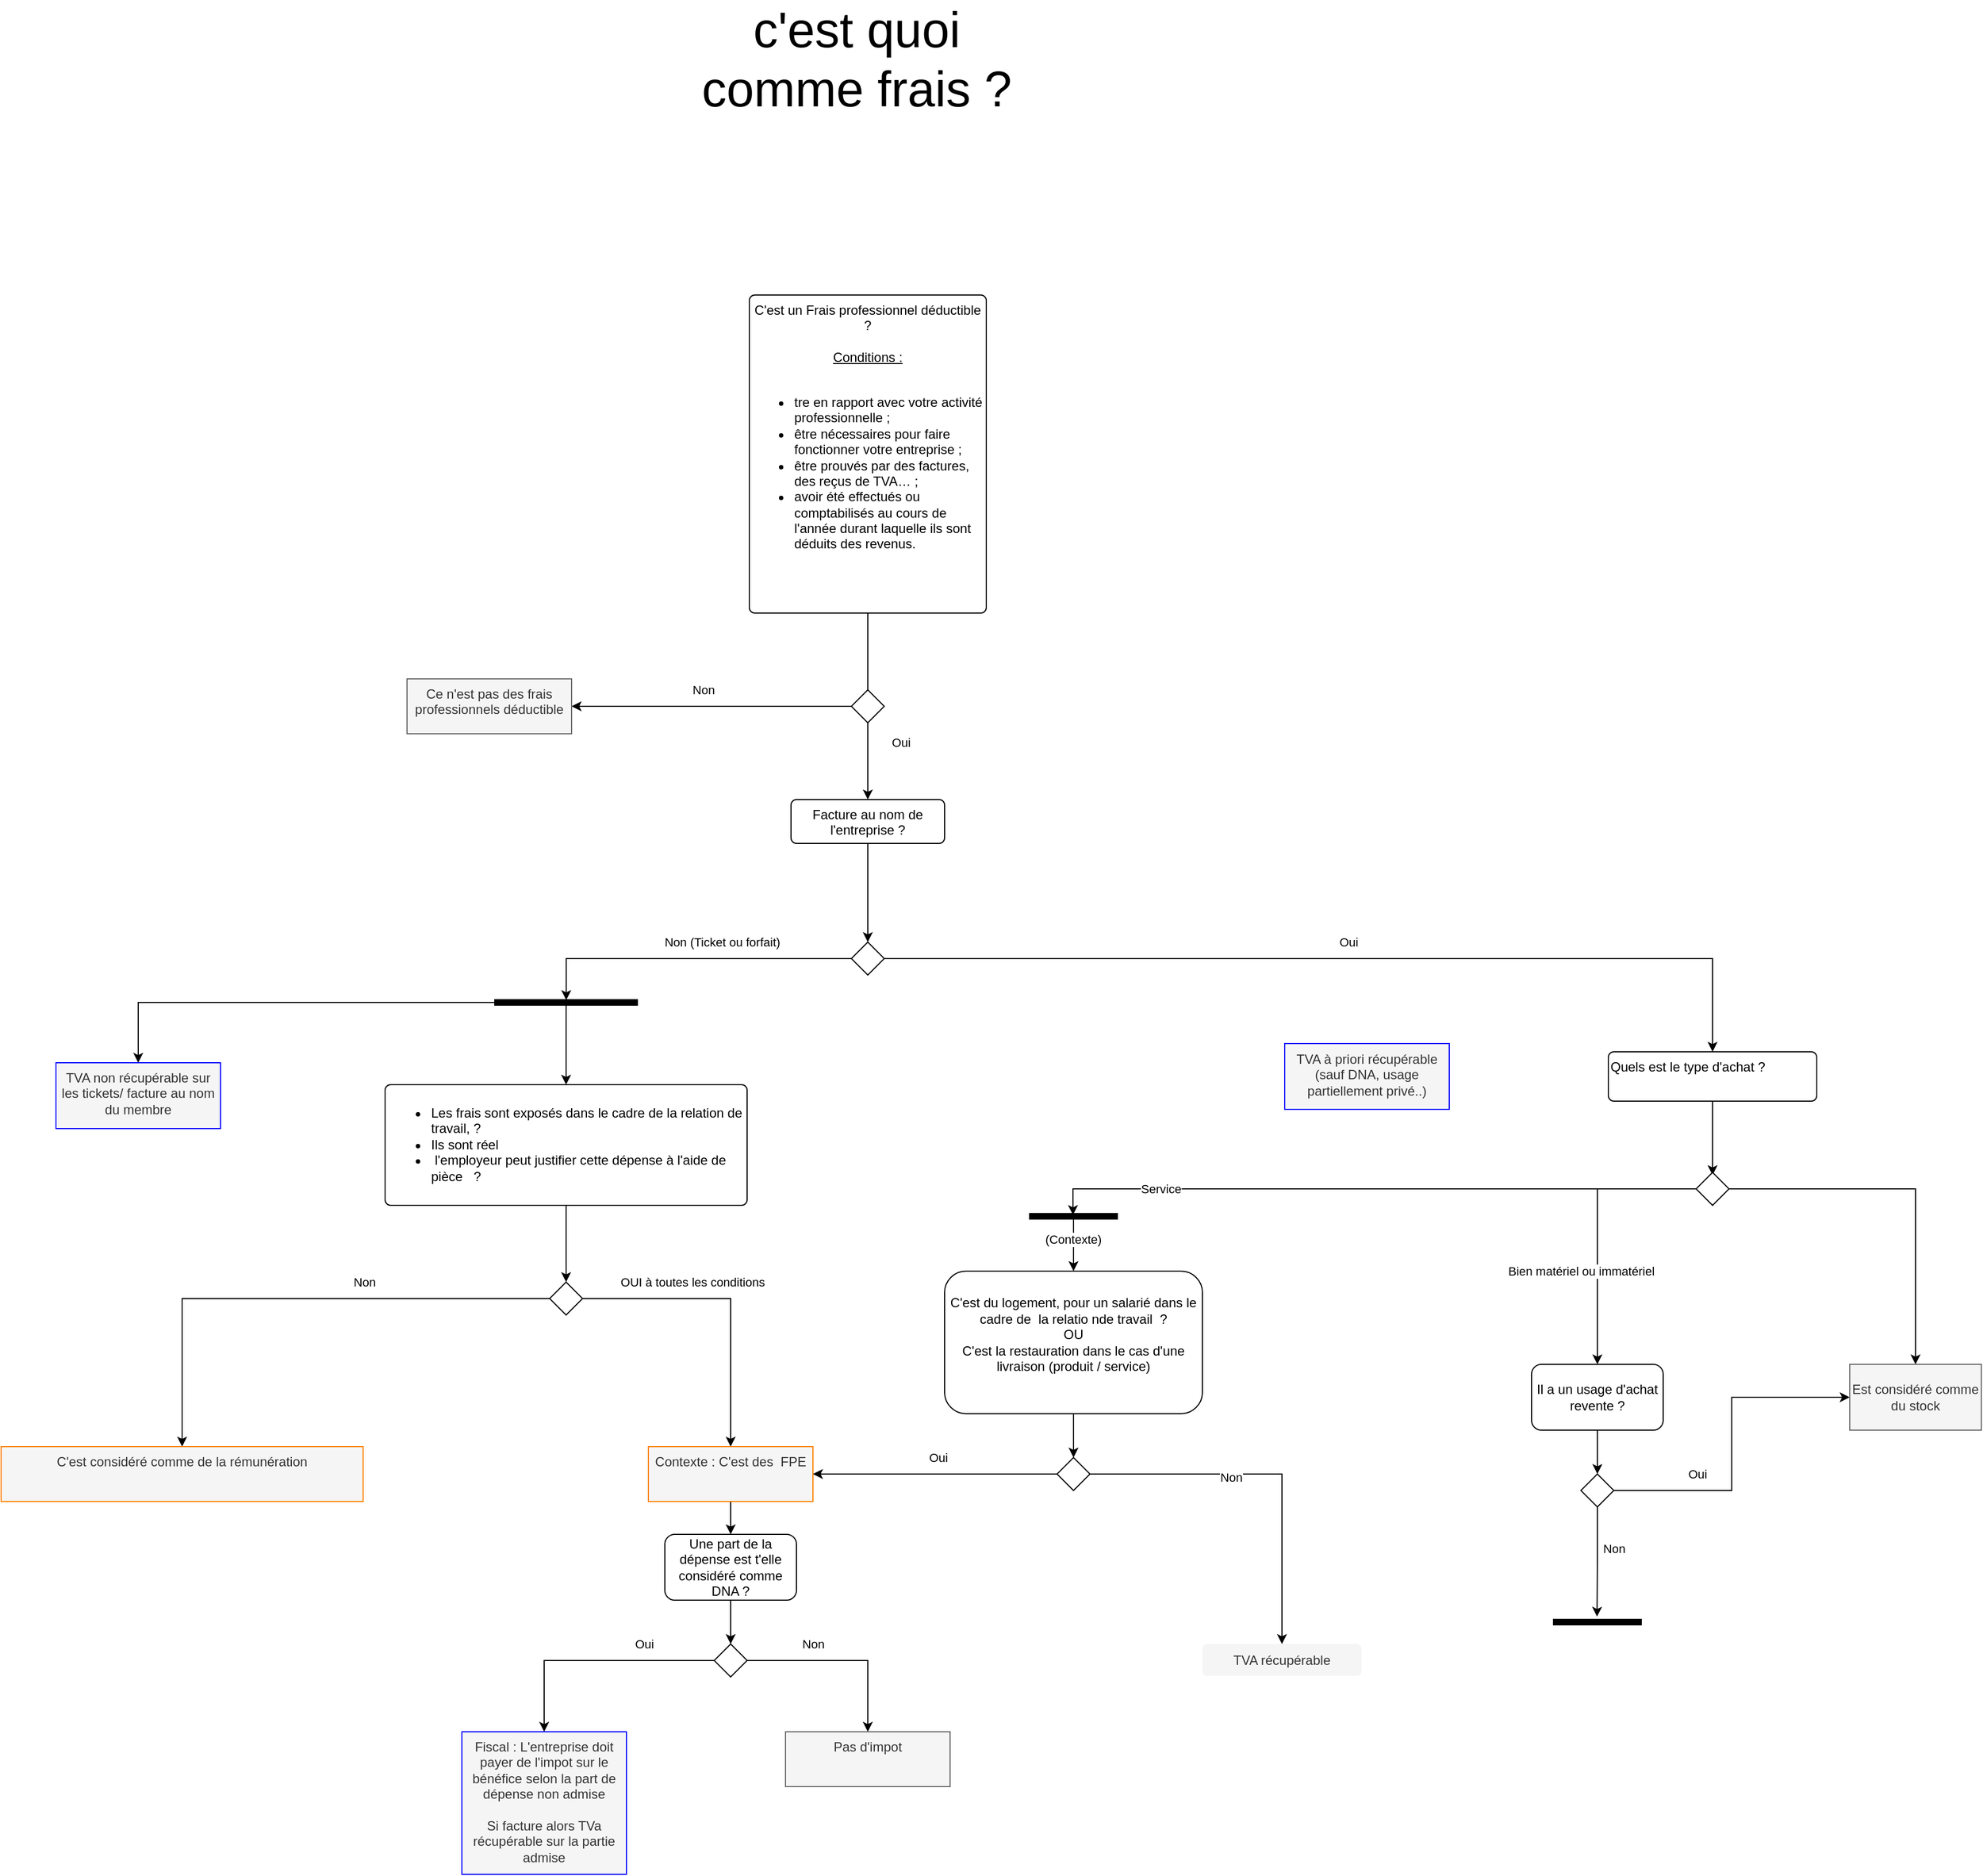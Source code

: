 <mxfile version="21.0.10" type="github">
  <diagram name="Page-1" id="Cz1DcCV8kcju5Lz9-Ll6">
    <mxGraphModel dx="2422" dy="2020" grid="1" gridSize="10" guides="1" tooltips="1" connect="1" arrows="1" fold="1" page="1" pageScale="1" pageWidth="827" pageHeight="1169" math="0" shadow="0">
      <root>
        <mxCell id="0" />
        <mxCell id="1" parent="0" />
        <mxCell id="Hf8lr7uTCe2eLLUQD9QN-1" value="&lt;font style=&quot;font-size: 45px;&quot;&gt;c&#39;est quoi comme frais ? &lt;/font&gt;" style="text;html=1;strokeColor=none;fillColor=none;align=center;verticalAlign=middle;whiteSpace=wrap;rounded=0;" vertex="1" parent="1">
          <mxGeometry x="250" y="-200" width="300" height="30" as="geometry" />
        </mxCell>
        <mxCell id="Hf8lr7uTCe2eLLUQD9QN-7" style="edgeStyle=orthogonalEdgeStyle;rounded=0;orthogonalLoop=1;jettySize=auto;html=1;entryX=0.5;entryY=0;entryDx=0;entryDy=0;" edge="1" parent="1" source="Hf8lr7uTCe2eLLUQD9QN-86" target="Hf8lr7uTCe2eLLUQD9QN-6">
          <mxGeometry relative="1" as="geometry" />
        </mxCell>
        <mxCell id="Hf8lr7uTCe2eLLUQD9QN-42" style="edgeStyle=orthogonalEdgeStyle;rounded=0;orthogonalLoop=1;jettySize=auto;html=1;exitX=1;exitY=0.5;exitDx=0;exitDy=0;" edge="1" parent="1" source="Hf8lr7uTCe2eLLUQD9QN-3" target="Hf8lr7uTCe2eLLUQD9QN-41">
          <mxGeometry relative="1" as="geometry" />
        </mxCell>
        <mxCell id="Hf8lr7uTCe2eLLUQD9QN-43" value="Oui" style="edgeLabel;html=1;align=center;verticalAlign=middle;resizable=0;points=[];" vertex="1" connectable="0" parent="Hf8lr7uTCe2eLLUQD9QN-42">
          <mxGeometry x="0.007" y="3" relative="1" as="geometry">
            <mxPoint y="-12" as="offset" />
          </mxGeometry>
        </mxCell>
        <mxCell id="Hf8lr7uTCe2eLLUQD9QN-3" value="" style="rhombus;" vertex="1" parent="1">
          <mxGeometry x="395" y="620" width="30" height="30" as="geometry" />
        </mxCell>
        <mxCell id="Hf8lr7uTCe2eLLUQD9QN-22" value="" style="edgeStyle=orthogonalEdgeStyle;rounded=0;orthogonalLoop=1;jettySize=auto;html=1;" edge="1" parent="1" source="Hf8lr7uTCe2eLLUQD9QN-4" target="Hf8lr7uTCe2eLLUQD9QN-3">
          <mxGeometry relative="1" as="geometry" />
        </mxCell>
        <mxCell id="Hf8lr7uTCe2eLLUQD9QN-4" value="Facture au nom de l&#39;entreprise ?" style="html=1;align=center;verticalAlign=top;rounded=1;absoluteArcSize=1;arcSize=10;dashed=0;whiteSpace=wrap;" vertex="1" parent="1">
          <mxGeometry x="340" y="490" width="140" height="40" as="geometry" />
        </mxCell>
        <mxCell id="Hf8lr7uTCe2eLLUQD9QN-11" value="" style="edgeStyle=orthogonalEdgeStyle;rounded=0;orthogonalLoop=1;jettySize=auto;html=1;" edge="1" parent="1" source="Hf8lr7uTCe2eLLUQD9QN-6" target="Hf8lr7uTCe2eLLUQD9QN-10">
          <mxGeometry relative="1" as="geometry" />
        </mxCell>
        <mxCell id="Hf8lr7uTCe2eLLUQD9QN-6" value="&lt;div align=&quot;left&quot;&gt;&lt;ul&gt;&lt;li&gt;Les frais sont exposés dans le cadre de la relation de travail, ?&lt;br&gt;&lt;/li&gt;&lt;li&gt;Ils sont réel&lt;/li&gt;&lt;li&gt;&amp;nbsp;l&#39;employeur peut justifier cette dépense à l&#39;aide de pièce &amp;nbsp; ? &lt;/li&gt;&lt;/ul&gt;&lt;/div&gt;" style="html=1;align=left;verticalAlign=top;rounded=1;absoluteArcSize=1;arcSize=10;dashed=0;whiteSpace=wrap;" vertex="1" parent="1">
          <mxGeometry x="-30" y="750" width="330" height="110" as="geometry" />
        </mxCell>
        <mxCell id="Hf8lr7uTCe2eLLUQD9QN-13" style="edgeStyle=orthogonalEdgeStyle;rounded=0;orthogonalLoop=1;jettySize=auto;html=1;exitX=0;exitY=0.5;exitDx=0;exitDy=0;" edge="1" parent="1" source="Hf8lr7uTCe2eLLUQD9QN-10" target="Hf8lr7uTCe2eLLUQD9QN-12">
          <mxGeometry relative="1" as="geometry" />
        </mxCell>
        <mxCell id="Hf8lr7uTCe2eLLUQD9QN-14" value="Non" style="edgeLabel;html=1;align=center;verticalAlign=middle;resizable=0;points=[];" vertex="1" connectable="0" parent="Hf8lr7uTCe2eLLUQD9QN-13">
          <mxGeometry x="-0.279" relative="1" as="geometry">
            <mxPoint y="-15" as="offset" />
          </mxGeometry>
        </mxCell>
        <mxCell id="Hf8lr7uTCe2eLLUQD9QN-16" style="edgeStyle=orthogonalEdgeStyle;rounded=0;orthogonalLoop=1;jettySize=auto;html=1;exitX=1;exitY=0.5;exitDx=0;exitDy=0;" edge="1" parent="1" source="Hf8lr7uTCe2eLLUQD9QN-10" target="Hf8lr7uTCe2eLLUQD9QN-15">
          <mxGeometry relative="1" as="geometry" />
        </mxCell>
        <mxCell id="Hf8lr7uTCe2eLLUQD9QN-28" value="OUI à toutes les conditions" style="edgeLabel;html=1;align=center;verticalAlign=middle;resizable=0;points=[];" vertex="1" connectable="0" parent="Hf8lr7uTCe2eLLUQD9QN-16">
          <mxGeometry x="-0.358" relative="1" as="geometry">
            <mxPoint x="13" y="-15" as="offset" />
          </mxGeometry>
        </mxCell>
        <mxCell id="Hf8lr7uTCe2eLLUQD9QN-10" value="" style="rhombus;" vertex="1" parent="1">
          <mxGeometry x="120" y="930" width="30" height="30" as="geometry" />
        </mxCell>
        <mxCell id="Hf8lr7uTCe2eLLUQD9QN-12" value="&lt;div align=&quot;center&quot;&gt;C&#39;est considéré comme de la rémunération&lt;/div&gt;" style="html=1;align=center;verticalAlign=top;rounded=0;absoluteArcSize=1;arcSize=10;dashed=0;whiteSpace=wrap;shadow=0;fillColor=#f5f5f5;strokeColor=#FF8000;fontColor=#333333;" vertex="1" parent="1">
          <mxGeometry x="-380" y="1080" width="330" height="50" as="geometry" />
        </mxCell>
        <mxCell id="Hf8lr7uTCe2eLLUQD9QN-33" value="" style="edgeStyle=orthogonalEdgeStyle;rounded=0;orthogonalLoop=1;jettySize=auto;html=1;" edge="1" parent="1" source="Hf8lr7uTCe2eLLUQD9QN-15" target="Hf8lr7uTCe2eLLUQD9QN-32">
          <mxGeometry relative="1" as="geometry" />
        </mxCell>
        <mxCell id="Hf8lr7uTCe2eLLUQD9QN-15" value="&lt;div align=&quot;center&quot;&gt;Contexte : C&#39;est des&amp;nbsp; FPE&lt;br&gt;&lt;/div&gt;" style="html=1;align=center;verticalAlign=top;rounded=0;absoluteArcSize=1;arcSize=10;dashed=0;whiteSpace=wrap;shadow=0;fillColor=#f5f5f5;fontColor=#333333;strokeColor=#FF8000;" vertex="1" parent="1">
          <mxGeometry x="210" y="1080" width="150" height="50" as="geometry" />
        </mxCell>
        <mxCell id="Hf8lr7uTCe2eLLUQD9QN-19" style="edgeStyle=orthogonalEdgeStyle;rounded=0;orthogonalLoop=1;jettySize=auto;html=1;exitX=0.5;exitY=1;exitDx=0;exitDy=0;" edge="1" parent="1" source="Hf8lr7uTCe2eLLUQD9QN-17" target="Hf8lr7uTCe2eLLUQD9QN-4">
          <mxGeometry relative="1" as="geometry" />
        </mxCell>
        <mxCell id="Hf8lr7uTCe2eLLUQD9QN-23" value="Oui" style="edgeLabel;html=1;align=center;verticalAlign=middle;resizable=0;points=[];" vertex="1" connectable="0" parent="Hf8lr7uTCe2eLLUQD9QN-19">
          <mxGeometry x="0.387" y="-2" relative="1" as="geometry">
            <mxPoint x="32" as="offset" />
          </mxGeometry>
        </mxCell>
        <mxCell id="Hf8lr7uTCe2eLLUQD9QN-17" value="&lt;div&gt;C&#39;est un Frais professionnel déductible ?&lt;/div&gt;&lt;div&gt;&lt;br&gt;&lt;/div&gt;&lt;div&gt;&lt;u&gt;Conditions :&lt;/u&gt;&lt;/div&gt;&lt;div align=&quot;left&quot;&gt;&lt;u&gt;&lt;br&gt;&lt;/u&gt;&lt;/div&gt;&lt;div align=&quot;left&quot;&gt;&lt;ul&gt;&lt;li&gt;tre en rapport avec votre activité professionnelle&amp;nbsp;;&lt;/li&gt;&lt;li&gt;être nécessaires pour faire fonctionner votre entreprise&amp;nbsp;;&lt;/li&gt;&lt;li&gt;être prouvés par des factures, des reçus de TVA…&amp;nbsp;;&lt;/li&gt;&lt;li&gt;avoir été effectués ou comptabilisés au cours de l&#39;année durant laquelle ils sont déduits des revenus.&lt;/li&gt;&lt;/ul&gt;&lt;/div&gt;&lt;div&gt;&lt;br&gt;&lt;/div&gt;&lt;div&gt;&lt;br&gt;&lt;/div&gt;&lt;div&gt;&lt;br&gt;&lt;/div&gt;" style="html=1;align=center;verticalAlign=top;rounded=1;absoluteArcSize=1;arcSize=10;dashed=0;whiteSpace=wrap;" vertex="1" parent="1">
          <mxGeometry x="302" y="30" width="216" height="290" as="geometry" />
        </mxCell>
        <mxCell id="Hf8lr7uTCe2eLLUQD9QN-25" value="" style="edgeStyle=orthogonalEdgeStyle;rounded=0;orthogonalLoop=1;jettySize=auto;html=1;" edge="1" parent="1" source="Hf8lr7uTCe2eLLUQD9QN-21" target="Hf8lr7uTCe2eLLUQD9QN-24">
          <mxGeometry relative="1" as="geometry" />
        </mxCell>
        <mxCell id="Hf8lr7uTCe2eLLUQD9QN-26" value="Non" style="edgeLabel;html=1;align=center;verticalAlign=middle;resizable=0;points=[];" vertex="1" connectable="0" parent="Hf8lr7uTCe2eLLUQD9QN-25">
          <mxGeometry x="0.098" y="1" relative="1" as="geometry">
            <mxPoint x="5" y="-16" as="offset" />
          </mxGeometry>
        </mxCell>
        <mxCell id="Hf8lr7uTCe2eLLUQD9QN-21" value="" style="rhombus;" vertex="1" parent="1">
          <mxGeometry x="395" y="390" width="30" height="30" as="geometry" />
        </mxCell>
        <mxCell id="Hf8lr7uTCe2eLLUQD9QN-24" value="Ce n&#39;est pas des frais professionnels déductible" style="html=1;align=center;verticalAlign=top;rounded=0;absoluteArcSize=1;arcSize=10;dashed=0;whiteSpace=wrap;shadow=0;fillColor=#f5f5f5;fontColor=#333333;strokeColor=#666666;" vertex="1" parent="1">
          <mxGeometry x="-10" y="380" width="150" height="50" as="geometry" />
        </mxCell>
        <mxCell id="Hf8lr7uTCe2eLLUQD9QN-36" style="edgeStyle=orthogonalEdgeStyle;rounded=0;orthogonalLoop=1;jettySize=auto;html=1;exitX=1;exitY=0.5;exitDx=0;exitDy=0;" edge="1" parent="1" source="Hf8lr7uTCe2eLLUQD9QN-30" target="Hf8lr7uTCe2eLLUQD9QN-35">
          <mxGeometry relative="1" as="geometry" />
        </mxCell>
        <mxCell id="Hf8lr7uTCe2eLLUQD9QN-40" value="Non" style="edgeLabel;html=1;align=center;verticalAlign=middle;resizable=0;points=[];" vertex="1" connectable="0" parent="Hf8lr7uTCe2eLLUQD9QN-36">
          <mxGeometry x="-0.128" y="-2" relative="1" as="geometry">
            <mxPoint x="-17" y="-17" as="offset" />
          </mxGeometry>
        </mxCell>
        <mxCell id="Hf8lr7uTCe2eLLUQD9QN-38" style="edgeStyle=orthogonalEdgeStyle;rounded=0;orthogonalLoop=1;jettySize=auto;html=1;exitX=0;exitY=0.5;exitDx=0;exitDy=0;entryX=0.5;entryY=0;entryDx=0;entryDy=0;" edge="1" parent="1" source="Hf8lr7uTCe2eLLUQD9QN-30" target="Hf8lr7uTCe2eLLUQD9QN-37">
          <mxGeometry relative="1" as="geometry" />
        </mxCell>
        <mxCell id="Hf8lr7uTCe2eLLUQD9QN-39" value="Oui" style="edgeLabel;html=1;align=center;verticalAlign=middle;resizable=0;points=[];" vertex="1" connectable="0" parent="Hf8lr7uTCe2eLLUQD9QN-38">
          <mxGeometry x="-0.414" relative="1" as="geometry">
            <mxPoint y="-15" as="offset" />
          </mxGeometry>
        </mxCell>
        <mxCell id="Hf8lr7uTCe2eLLUQD9QN-30" value="" style="rhombus;" vertex="1" parent="1">
          <mxGeometry x="270" y="1260" width="30" height="30" as="geometry" />
        </mxCell>
        <mxCell id="Hf8lr7uTCe2eLLUQD9QN-34" value="" style="edgeStyle=orthogonalEdgeStyle;rounded=0;orthogonalLoop=1;jettySize=auto;html=1;" edge="1" parent="1" source="Hf8lr7uTCe2eLLUQD9QN-32" target="Hf8lr7uTCe2eLLUQD9QN-30">
          <mxGeometry relative="1" as="geometry" />
        </mxCell>
        <mxCell id="Hf8lr7uTCe2eLLUQD9QN-32" value="Une part de la dépense est t&#39;elle considéré comme DNA ? " style="rounded=1;whiteSpace=wrap;html=1;" vertex="1" parent="1">
          <mxGeometry x="225" y="1160" width="120" height="60" as="geometry" />
        </mxCell>
        <mxCell id="Hf8lr7uTCe2eLLUQD9QN-35" value="Pas d&#39;impot" style="html=1;align=center;verticalAlign=top;rounded=0;absoluteArcSize=1;arcSize=10;dashed=0;whiteSpace=wrap;shadow=0;fillColor=#f5f5f5;fontColor=#333333;strokeColor=#666666;" vertex="1" parent="1">
          <mxGeometry x="335" y="1340" width="150" height="50" as="geometry" />
        </mxCell>
        <mxCell id="Hf8lr7uTCe2eLLUQD9QN-37" value="&lt;div align=&quot;center&quot;&gt;Fiscal : L&#39;entreprise doit payer de l&#39;impot sur le bénéfice selon la part de dépense non admise&lt;/div&gt;&lt;div align=&quot;center&quot;&gt;&lt;br&gt;&lt;/div&gt;&lt;div align=&quot;center&quot;&gt;Si facture alors TVa récupérable sur la partie admise&lt;br&gt;&lt;/div&gt;" style="html=1;align=center;verticalAlign=top;rounded=0;absoluteArcSize=1;arcSize=10;dashed=0;whiteSpace=wrap;shadow=0;fillColor=#f5f5f5;fontColor=#333333;strokeColor=#0000FF;" vertex="1" parent="1">
          <mxGeometry x="40" y="1340" width="150" height="130" as="geometry" />
        </mxCell>
        <mxCell id="Hf8lr7uTCe2eLLUQD9QN-45" value="" style="edgeStyle=orthogonalEdgeStyle;rounded=0;orthogonalLoop=1;jettySize=auto;html=1;" edge="1" parent="1" source="Hf8lr7uTCe2eLLUQD9QN-41">
          <mxGeometry relative="1" as="geometry">
            <mxPoint x="1180" y="832.5" as="targetPoint" />
          </mxGeometry>
        </mxCell>
        <mxCell id="Hf8lr7uTCe2eLLUQD9QN-41" value="&lt;div align=&quot;left&quot;&gt;Quels est le type d&#39;achat ?&lt;br&gt;&lt;/div&gt;" style="html=1;align=left;verticalAlign=top;rounded=1;absoluteArcSize=1;arcSize=10;dashed=0;whiteSpace=wrap;" vertex="1" parent="1">
          <mxGeometry x="1085" y="720" width="190" height="45" as="geometry" />
        </mxCell>
        <mxCell id="Hf8lr7uTCe2eLLUQD9QN-48" style="edgeStyle=orthogonalEdgeStyle;rounded=0;orthogonalLoop=1;jettySize=auto;html=1;exitX=0;exitY=0.5;exitDx=0;exitDy=0;" edge="1" parent="1" source="Hf8lr7uTCe2eLLUQD9QN-46" target="Hf8lr7uTCe2eLLUQD9QN-47">
          <mxGeometry relative="1" as="geometry" />
        </mxCell>
        <mxCell id="Hf8lr7uTCe2eLLUQD9QN-49" value="Bien matériel ou immatériel" style="edgeLabel;html=1;align=center;verticalAlign=middle;resizable=0;points=[];" vertex="1" connectable="0" parent="Hf8lr7uTCe2eLLUQD9QN-48">
          <mxGeometry x="-0.234" relative="1" as="geometry">
            <mxPoint x="-15" y="69" as="offset" />
          </mxGeometry>
        </mxCell>
        <mxCell id="Hf8lr7uTCe2eLLUQD9QN-51" style="edgeStyle=orthogonalEdgeStyle;rounded=0;orthogonalLoop=1;jettySize=auto;html=1;exitX=0;exitY=0.5;exitDx=0;exitDy=0;entryX=0.738;entryY=0.494;entryDx=0;entryDy=0;entryPerimeter=0;" edge="1" parent="1" source="Hf8lr7uTCe2eLLUQD9QN-46" target="Hf8lr7uTCe2eLLUQD9QN-95">
          <mxGeometry relative="1" as="geometry">
            <mxPoint x="707.58" y="946.355" as="targetPoint" />
          </mxGeometry>
        </mxCell>
        <mxCell id="Hf8lr7uTCe2eLLUQD9QN-64" value="Service" style="edgeLabel;html=1;align=center;verticalAlign=middle;resizable=0;points=[];" vertex="1" connectable="0" parent="Hf8lr7uTCe2eLLUQD9QN-51">
          <mxGeometry x="0.621" y="1" relative="1" as="geometry">
            <mxPoint x="-9" y="-1" as="offset" />
          </mxGeometry>
        </mxCell>
        <mxCell id="Hf8lr7uTCe2eLLUQD9QN-63" style="edgeStyle=orthogonalEdgeStyle;rounded=0;orthogonalLoop=1;jettySize=auto;html=1;exitX=1;exitY=0.5;exitDx=0;exitDy=0;" edge="1" parent="1" source="Hf8lr7uTCe2eLLUQD9QN-46" target="Hf8lr7uTCe2eLLUQD9QN-62">
          <mxGeometry relative="1" as="geometry" />
        </mxCell>
        <mxCell id="Hf8lr7uTCe2eLLUQD9QN-46" value="" style="rhombus;" vertex="1" parent="1">
          <mxGeometry x="1165" y="830" width="30" height="30" as="geometry" />
        </mxCell>
        <mxCell id="Hf8lr7uTCe2eLLUQD9QN-61" style="edgeStyle=orthogonalEdgeStyle;rounded=0;orthogonalLoop=1;jettySize=auto;html=1;exitX=0.5;exitY=1;exitDx=0;exitDy=0;entryX=0.5;entryY=0;entryDx=0;entryDy=0;" edge="1" parent="1" source="Hf8lr7uTCe2eLLUQD9QN-47" target="Hf8lr7uTCe2eLLUQD9QN-60">
          <mxGeometry relative="1" as="geometry" />
        </mxCell>
        <mxCell id="Hf8lr7uTCe2eLLUQD9QN-47" value="Il a un usage d&#39;achat revente ? " style="rounded=1;whiteSpace=wrap;html=1;" vertex="1" parent="1">
          <mxGeometry x="1015" y="1005" width="120" height="60" as="geometry" />
        </mxCell>
        <mxCell id="Hf8lr7uTCe2eLLUQD9QN-56" style="edgeStyle=orthogonalEdgeStyle;rounded=0;orthogonalLoop=1;jettySize=auto;html=1;exitX=0.5;exitY=1;exitDx=0;exitDy=0;entryX=0.5;entryY=0;entryDx=0;entryDy=0;" edge="1" parent="1" source="Hf8lr7uTCe2eLLUQD9QN-50" target="Hf8lr7uTCe2eLLUQD9QN-54">
          <mxGeometry relative="1" as="geometry" />
        </mxCell>
        <mxCell id="Hf8lr7uTCe2eLLUQD9QN-50" value="&lt;div&gt;C&#39;est du logement, pour un salarié dans le cadre de&amp;nbsp; la relatio nde travail&amp;nbsp; ? &lt;br&gt;&lt;/div&gt;&lt;div&gt;OU &lt;br&gt;&lt;/div&gt;&lt;div&gt;C&#39;est la restauration dans le cas d&#39;une livraison (produit / service)&lt;/div&gt;&lt;div&gt;&lt;br&gt;&lt;/div&gt;" style="rounded=1;whiteSpace=wrap;html=1;" vertex="1" parent="1">
          <mxGeometry x="480" y="920" width="235" height="130" as="geometry" />
        </mxCell>
        <mxCell id="Hf8lr7uTCe2eLLUQD9QN-58" style="edgeStyle=orthogonalEdgeStyle;rounded=0;orthogonalLoop=1;jettySize=auto;html=1;exitX=0;exitY=0.5;exitDx=0;exitDy=0;" edge="1" parent="1" source="Hf8lr7uTCe2eLLUQD9QN-54" target="Hf8lr7uTCe2eLLUQD9QN-15">
          <mxGeometry relative="1" as="geometry" />
        </mxCell>
        <mxCell id="Hf8lr7uTCe2eLLUQD9QN-59" value="&lt;div&gt;Oui&lt;/div&gt;" style="edgeLabel;html=1;align=center;verticalAlign=middle;resizable=0;points=[];" vertex="1" connectable="0" parent="Hf8lr7uTCe2eLLUQD9QN-58">
          <mxGeometry x="-0.423" y="-1" relative="1" as="geometry">
            <mxPoint x="-45" y="-14" as="offset" />
          </mxGeometry>
        </mxCell>
        <mxCell id="Hf8lr7uTCe2eLLUQD9QN-84" style="edgeStyle=orthogonalEdgeStyle;rounded=0;orthogonalLoop=1;jettySize=auto;html=1;exitX=1;exitY=0.5;exitDx=0;exitDy=0;" edge="1" parent="1" source="Hf8lr7uTCe2eLLUQD9QN-54" target="Hf8lr7uTCe2eLLUQD9QN-75">
          <mxGeometry relative="1" as="geometry" />
        </mxCell>
        <mxCell id="Hf8lr7uTCe2eLLUQD9QN-99" value="Non" style="edgeLabel;html=1;align=center;verticalAlign=middle;resizable=0;points=[];" vertex="1" connectable="0" parent="Hf8lr7uTCe2eLLUQD9QN-84">
          <mxGeometry x="-0.224" y="-3" relative="1" as="geometry">
            <mxPoint as="offset" />
          </mxGeometry>
        </mxCell>
        <mxCell id="Hf8lr7uTCe2eLLUQD9QN-54" value="" style="rhombus;" vertex="1" parent="1">
          <mxGeometry x="582.5" y="1090" width="30" height="30" as="geometry" />
        </mxCell>
        <mxCell id="Hf8lr7uTCe2eLLUQD9QN-65" style="edgeStyle=orthogonalEdgeStyle;rounded=0;orthogonalLoop=1;jettySize=auto;html=1;exitX=1;exitY=0.5;exitDx=0;exitDy=0;entryX=0;entryY=0.5;entryDx=0;entryDy=0;" edge="1" parent="1" source="Hf8lr7uTCe2eLLUQD9QN-60" target="Hf8lr7uTCe2eLLUQD9QN-62">
          <mxGeometry relative="1" as="geometry" />
        </mxCell>
        <mxCell id="Hf8lr7uTCe2eLLUQD9QN-66" value="Oui" style="edgeLabel;html=1;align=center;verticalAlign=middle;resizable=0;points=[];" vertex="1" connectable="0" parent="Hf8lr7uTCe2eLLUQD9QN-65">
          <mxGeometry x="-0.365" y="-3" relative="1" as="geometry">
            <mxPoint x="-20" y="-18" as="offset" />
          </mxGeometry>
        </mxCell>
        <mxCell id="Hf8lr7uTCe2eLLUQD9QN-71" style="edgeStyle=orthogonalEdgeStyle;rounded=0;orthogonalLoop=1;jettySize=auto;html=1;exitX=0.5;exitY=1;exitDx=0;exitDy=0;entryX=1.489;entryY=0.496;entryDx=0;entryDy=0;entryPerimeter=0;" edge="1" parent="1" source="Hf8lr7uTCe2eLLUQD9QN-60" target="Hf8lr7uTCe2eLLUQD9QN-72">
          <mxGeometry relative="1" as="geometry">
            <mxPoint x="1075" y="1225" as="targetPoint" />
          </mxGeometry>
        </mxCell>
        <mxCell id="Hf8lr7uTCe2eLLUQD9QN-73" value="Non" style="edgeLabel;html=1;align=center;verticalAlign=middle;resizable=0;points=[];" vertex="1" connectable="0" parent="Hf8lr7uTCe2eLLUQD9QN-71">
          <mxGeometry x="-0.257" y="-2" relative="1" as="geometry">
            <mxPoint x="17" as="offset" />
          </mxGeometry>
        </mxCell>
        <mxCell id="Hf8lr7uTCe2eLLUQD9QN-60" value="" style="rhombus;" vertex="1" parent="1">
          <mxGeometry x="1060" y="1105" width="30" height="30" as="geometry" />
        </mxCell>
        <mxCell id="Hf8lr7uTCe2eLLUQD9QN-62" value="Est considéré comme du stock" style="rounded=0;whiteSpace=wrap;html=1;fillColor=#f5f5f5;fontColor=#333333;strokeColor=#666666;" vertex="1" parent="1">
          <mxGeometry x="1305" y="1005" width="120" height="60" as="geometry" />
        </mxCell>
        <mxCell id="Hf8lr7uTCe2eLLUQD9QN-72" value="" style="html=1;points=[];perimeter=orthogonalPerimeter;fillColor=strokeColor;rotation=-90;" vertex="1" parent="1">
          <mxGeometry x="1072.5" y="1200" width="5" height="80" as="geometry" />
        </mxCell>
        <mxCell id="Hf8lr7uTCe2eLLUQD9QN-75" value="TVA récupérable" style="rounded=1;whiteSpace=wrap;html=1;fillColor=#f5f5f5;fontColor=#333333;strokeColor=none;" vertex="1" parent="1">
          <mxGeometry x="715" y="1260" width="145" height="29" as="geometry" />
        </mxCell>
        <mxCell id="Hf8lr7uTCe2eLLUQD9QN-87" value="" style="edgeStyle=orthogonalEdgeStyle;rounded=0;orthogonalLoop=1;jettySize=auto;html=1;entryX=0.933;entryY=0.501;entryDx=0;entryDy=0;entryPerimeter=0;" edge="1" parent="1" source="Hf8lr7uTCe2eLLUQD9QN-3" target="Hf8lr7uTCe2eLLUQD9QN-86">
          <mxGeometry relative="1" as="geometry">
            <mxPoint x="395" y="635" as="sourcePoint" />
            <mxPoint x="135" y="705" as="targetPoint" />
          </mxGeometry>
        </mxCell>
        <mxCell id="Hf8lr7uTCe2eLLUQD9QN-88" value="Non (Ticket ou forfait)" style="edgeLabel;html=1;align=center;verticalAlign=middle;resizable=0;points=[];" vertex="1" connectable="0" parent="Hf8lr7uTCe2eLLUQD9QN-87">
          <mxGeometry x="-0.563" y="-2" relative="1" as="geometry">
            <mxPoint x="-53" y="-13" as="offset" />
          </mxGeometry>
        </mxCell>
        <mxCell id="Hf8lr7uTCe2eLLUQD9QN-90" style="edgeStyle=orthogonalEdgeStyle;rounded=0;orthogonalLoop=1;jettySize=auto;html=1;" edge="1" parent="1" source="Hf8lr7uTCe2eLLUQD9QN-86" target="Hf8lr7uTCe2eLLUQD9QN-89">
          <mxGeometry relative="1" as="geometry" />
        </mxCell>
        <mxCell id="Hf8lr7uTCe2eLLUQD9QN-86" value="" style="html=1;points=[];perimeter=orthogonalPerimeter;fillColor=strokeColor;rotation=-90;" vertex="1" parent="1">
          <mxGeometry x="132.5" y="610" width="5" height="130" as="geometry" />
        </mxCell>
        <mxCell id="Hf8lr7uTCe2eLLUQD9QN-89" value="&lt;div align=&quot;center&quot;&gt;TVA non récupérable sur les tickets/ facture au nom du membre&lt;br&gt;&lt;/div&gt;" style="html=1;align=center;verticalAlign=top;rounded=0;absoluteArcSize=1;arcSize=10;dashed=0;whiteSpace=wrap;shadow=0;fillColor=#f5f5f5;fontColor=#333333;strokeColor=#0000FF;" vertex="1" parent="1">
          <mxGeometry x="-330" y="730" width="150" height="60" as="geometry" />
        </mxCell>
        <mxCell id="Hf8lr7uTCe2eLLUQD9QN-96" value="" style="edgeStyle=orthogonalEdgeStyle;rounded=0;orthogonalLoop=1;jettySize=auto;html=1;" edge="1" parent="1" source="Hf8lr7uTCe2eLLUQD9QN-95" target="Hf8lr7uTCe2eLLUQD9QN-50">
          <mxGeometry relative="1" as="geometry" />
        </mxCell>
        <mxCell id="Hf8lr7uTCe2eLLUQD9QN-97" value="(Contexte)" style="edgeLabel;html=1;align=center;verticalAlign=middle;resizable=0;points=[];" vertex="1" connectable="0" parent="Hf8lr7uTCe2eLLUQD9QN-96">
          <mxGeometry x="-0.233" y="-1" relative="1" as="geometry">
            <mxPoint as="offset" />
          </mxGeometry>
        </mxCell>
        <mxCell id="Hf8lr7uTCe2eLLUQD9QN-95" value="" style="html=1;points=[];perimeter=orthogonalPerimeter;fillColor=strokeColor;rotation=-90;" vertex="1" parent="1">
          <mxGeometry x="595" y="830" width="5" height="80" as="geometry" />
        </mxCell>
        <mxCell id="Hf8lr7uTCe2eLLUQD9QN-98" value="&lt;div align=&quot;center&quot;&gt;TVA à priori récupérable (sauf DNA, usage partiellement privé..)&lt;br&gt;&lt;/div&gt;" style="html=1;align=center;verticalAlign=top;rounded=0;absoluteArcSize=1;arcSize=10;dashed=0;whiteSpace=wrap;shadow=0;fillColor=#f5f5f5;fontColor=#333333;strokeColor=#0000FF;" vertex="1" parent="1">
          <mxGeometry x="790" y="712.5" width="150" height="60" as="geometry" />
        </mxCell>
      </root>
    </mxGraphModel>
  </diagram>
</mxfile>
